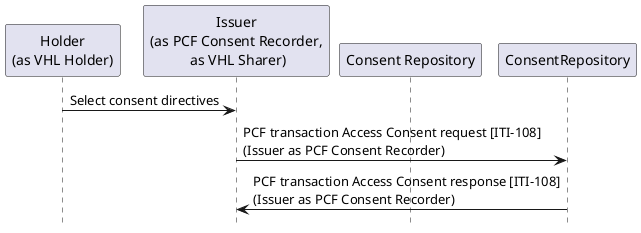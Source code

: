 @startuml
skinparam svgDimensionStyle false
hide footbox
participant "Holder\n(as VHL Holder)" as Holder
participant "Issuer\n(as PCF Consent Recorder,\n as VHL Sharer)" as Issuer
participant "Consent Repository" as PCFConsentRepository

Holder -> Issuer : Select consent directives			
Issuer -> ConsentRepository: PCF transaction Access Consent request [ITI-108]\n(Issuer as PCF Consent Recorder)
ConsentRepository -> Issuer: PCF transaction Access Consent response [ITI-108]\n(Issuer as PCF Consent Recorder)			

@enduml
